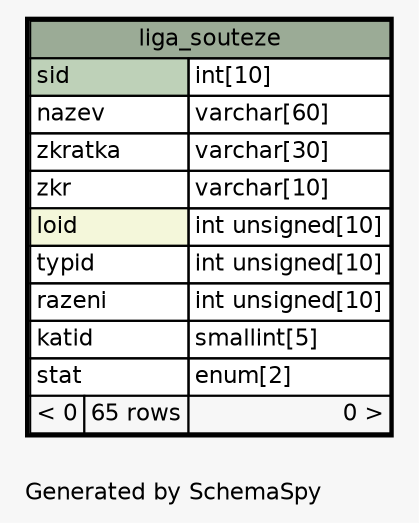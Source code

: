 // dot 2.38.0 on Mac OS X 10.9.4
// SchemaSpy rev 590
digraph "oneDegreeRelationshipsDiagram" {
  graph [
    rankdir="RL"
    bgcolor="#f7f7f7"
    label="\nGenerated by SchemaSpy"
    labeljust="l"
    nodesep="0.18"
    ranksep="0.46"
    fontname="Helvetica"
    fontsize="11"
  ];
  node [
    fontname="Helvetica"
    fontsize="11"
    shape="plaintext"
  ];
  edge [
    arrowsize="0.8"
  ];
  "liga_souteze" [
    label=<
    <TABLE BORDER="2" CELLBORDER="1" CELLSPACING="0" BGCOLOR="#ffffff">
      <TR><TD COLSPAN="3" BGCOLOR="#9bab96" ALIGN="CENTER">liga_souteze</TD></TR>
      <TR><TD PORT="sid" COLSPAN="2" BGCOLOR="#bed1b8" ALIGN="LEFT">sid</TD><TD PORT="sid.type" ALIGN="LEFT">int[10]</TD></TR>
      <TR><TD PORT="nazev" COLSPAN="2" ALIGN="LEFT">nazev</TD><TD PORT="nazev.type" ALIGN="LEFT">varchar[60]</TD></TR>
      <TR><TD PORT="zkratka" COLSPAN="2" ALIGN="LEFT">zkratka</TD><TD PORT="zkratka.type" ALIGN="LEFT">varchar[30]</TD></TR>
      <TR><TD PORT="zkr" COLSPAN="2" ALIGN="LEFT">zkr</TD><TD PORT="zkr.type" ALIGN="LEFT">varchar[10]</TD></TR>
      <TR><TD PORT="loid" COLSPAN="2" BGCOLOR="#f4f7da" ALIGN="LEFT">loid</TD><TD PORT="loid.type" ALIGN="LEFT">int unsigned[10]</TD></TR>
      <TR><TD PORT="typid" COLSPAN="2" ALIGN="LEFT">typid</TD><TD PORT="typid.type" ALIGN="LEFT">int unsigned[10]</TD></TR>
      <TR><TD PORT="razeni" COLSPAN="2" ALIGN="LEFT">razeni</TD><TD PORT="razeni.type" ALIGN="LEFT">int unsigned[10]</TD></TR>
      <TR><TD PORT="katid" COLSPAN="2" ALIGN="LEFT">katid</TD><TD PORT="katid.type" ALIGN="LEFT">smallint[5]</TD></TR>
      <TR><TD PORT="stat" COLSPAN="2" ALIGN="LEFT">stat</TD><TD PORT="stat.type" ALIGN="LEFT">enum[2]</TD></TR>
      <TR><TD ALIGN="LEFT" BGCOLOR="#f7f7f7">&lt; 0</TD><TD ALIGN="RIGHT" BGCOLOR="#f7f7f7">65 rows</TD><TD ALIGN="RIGHT" BGCOLOR="#f7f7f7">0 &gt;</TD></TR>
    </TABLE>>
    URL="liga_souteze.html"
    tooltip="liga_souteze"
  ];
}

